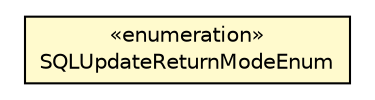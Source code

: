 #!/usr/local/bin/dot
#
# Class diagram 
# Generated by UMLGraph version R5_6-24-gf6e263 (http://www.umlgraph.org/)
#

digraph G {
	edge [fontname="Helvetica",fontsize=10,labelfontname="Helvetica",labelfontsize=10];
	node [fontname="Helvetica",fontsize=10,shape=plaintext];
	nodesep=0.25;
	ranksep=0.5;
	// com.orientechnologies.orient.core.sql.SQLUpdateReturnModeEnum
	c4528189 [label=<<table title="com.orientechnologies.orient.core.sql.SQLUpdateReturnModeEnum" border="0" cellborder="1" cellspacing="0" cellpadding="2" port="p" bgcolor="lemonChiffon" href="./SQLUpdateReturnModeEnum.html">
		<tr><td><table border="0" cellspacing="0" cellpadding="1">
<tr><td align="center" balign="center"> &#171;enumeration&#187; </td></tr>
<tr><td align="center" balign="center"> SQLUpdateReturnModeEnum </td></tr>
		</table></td></tr>
		</table>>, URL="./SQLUpdateReturnModeEnum.html", fontname="Helvetica", fontcolor="black", fontsize=10.0];
}


